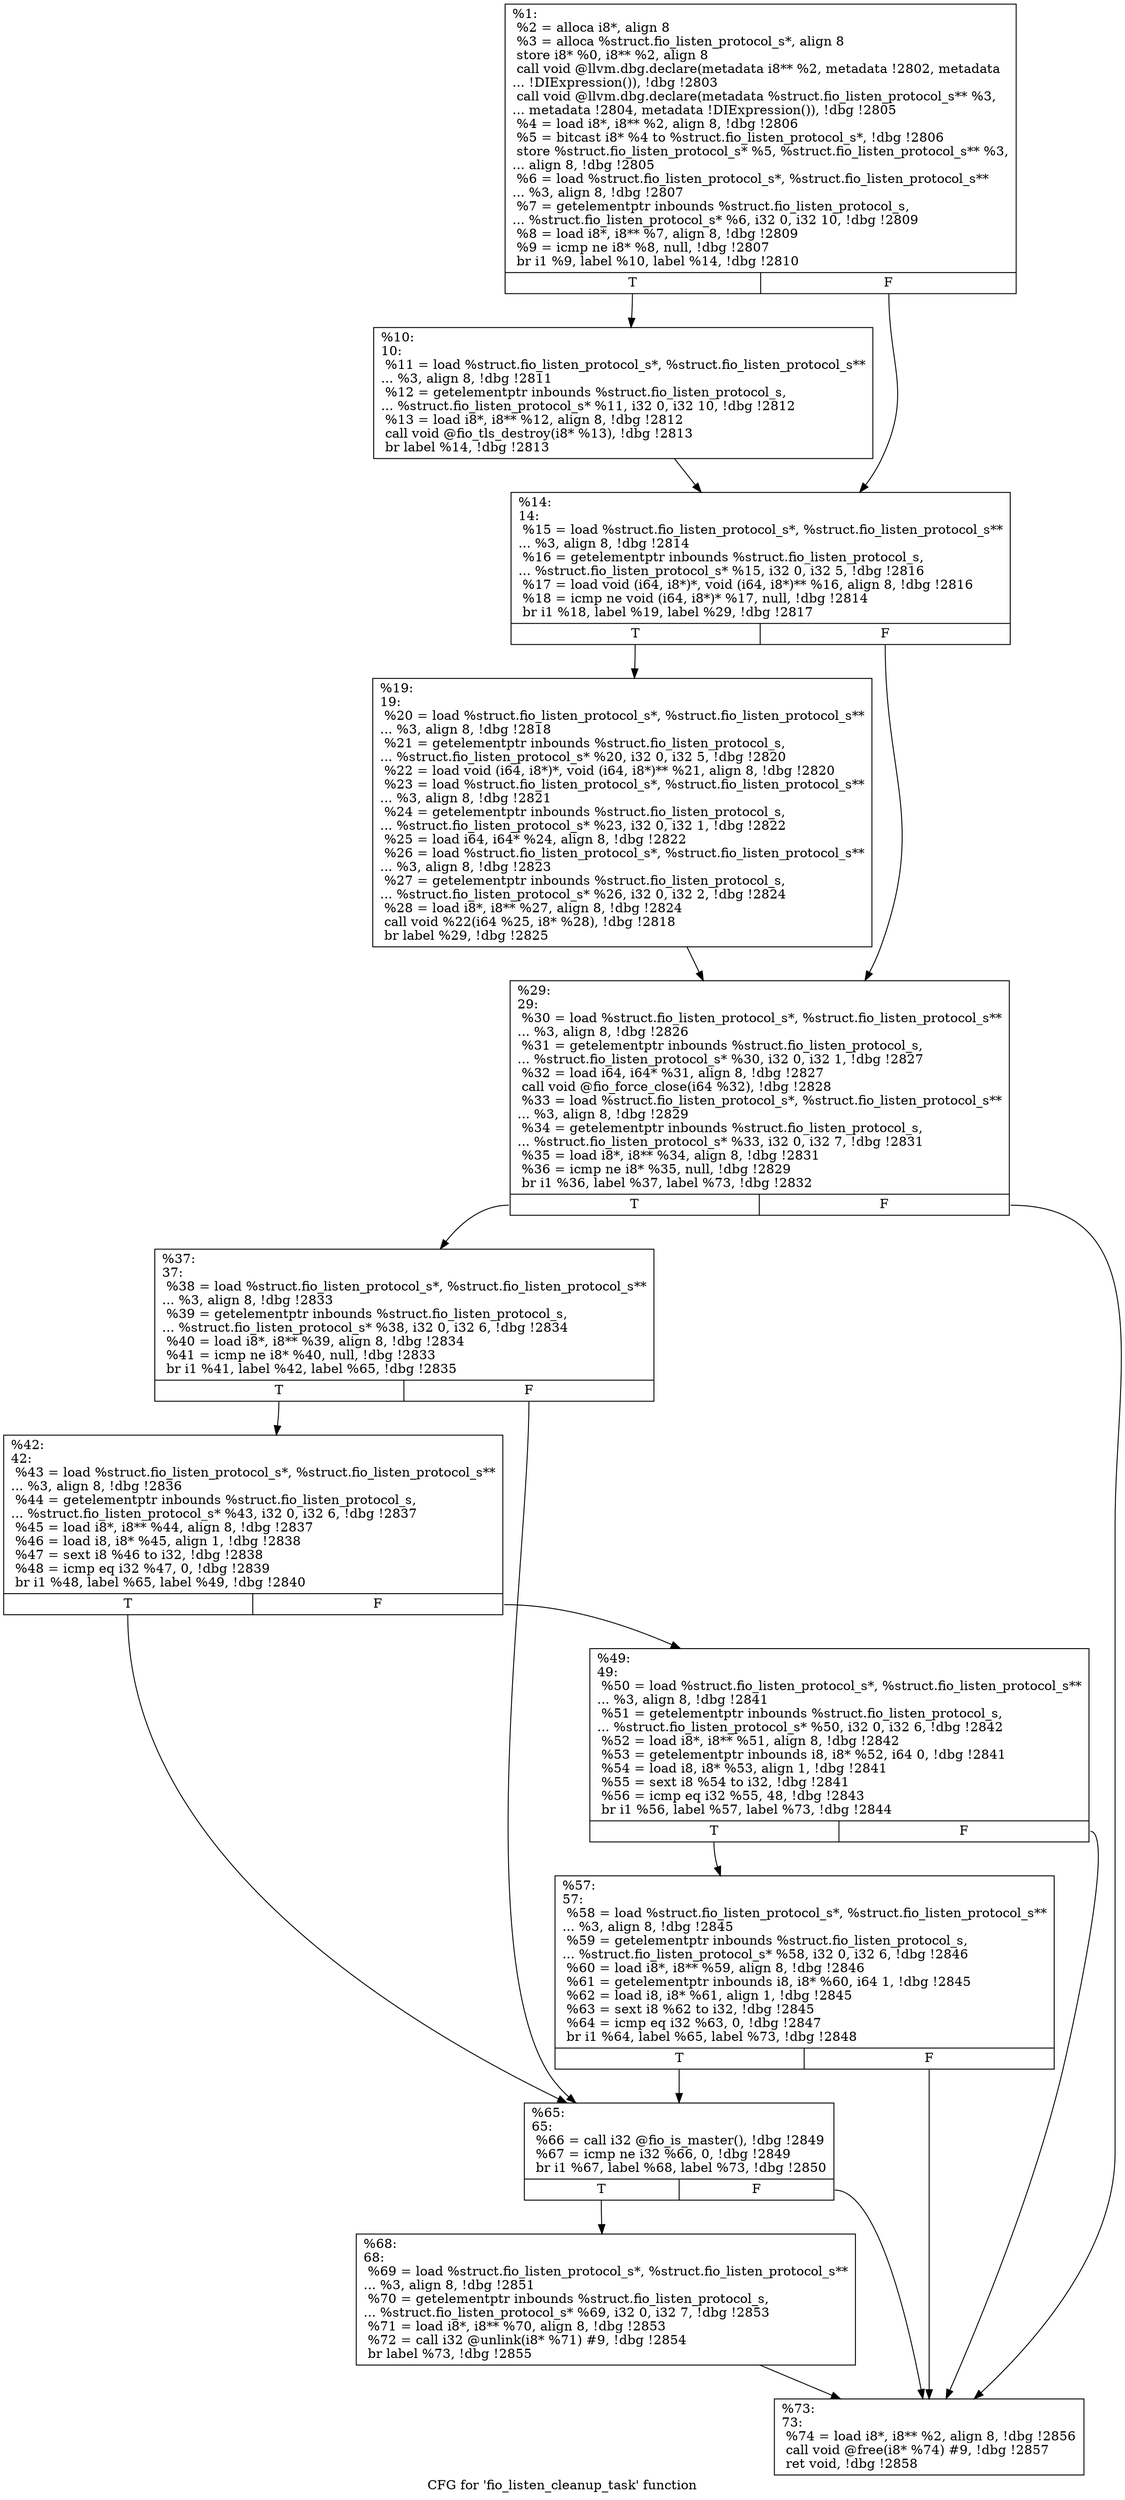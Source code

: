 digraph "CFG for 'fio_listen_cleanup_task' function" {
	label="CFG for 'fio_listen_cleanup_task' function";

	Node0x5568517c0010 [shape=record,label="{%1:\l  %2 = alloca i8*, align 8\l  %3 = alloca %struct.fio_listen_protocol_s*, align 8\l  store i8* %0, i8** %2, align 8\l  call void @llvm.dbg.declare(metadata i8** %2, metadata !2802, metadata\l... !DIExpression()), !dbg !2803\l  call void @llvm.dbg.declare(metadata %struct.fio_listen_protocol_s** %3,\l... metadata !2804, metadata !DIExpression()), !dbg !2805\l  %4 = load i8*, i8** %2, align 8, !dbg !2806\l  %5 = bitcast i8* %4 to %struct.fio_listen_protocol_s*, !dbg !2806\l  store %struct.fio_listen_protocol_s* %5, %struct.fio_listen_protocol_s** %3,\l... align 8, !dbg !2805\l  %6 = load %struct.fio_listen_protocol_s*, %struct.fio_listen_protocol_s**\l... %3, align 8, !dbg !2807\l  %7 = getelementptr inbounds %struct.fio_listen_protocol_s,\l... %struct.fio_listen_protocol_s* %6, i32 0, i32 10, !dbg !2809\l  %8 = load i8*, i8** %7, align 8, !dbg !2809\l  %9 = icmp ne i8* %8, null, !dbg !2807\l  br i1 %9, label %10, label %14, !dbg !2810\l|{<s0>T|<s1>F}}"];
	Node0x5568517c0010:s0 -> Node0x5568517c1fc0;
	Node0x5568517c0010:s1 -> Node0x5568517c2010;
	Node0x5568517c1fc0 [shape=record,label="{%10:\l10:                                               \l  %11 = load %struct.fio_listen_protocol_s*, %struct.fio_listen_protocol_s**\l... %3, align 8, !dbg !2811\l  %12 = getelementptr inbounds %struct.fio_listen_protocol_s,\l... %struct.fio_listen_protocol_s* %11, i32 0, i32 10, !dbg !2812\l  %13 = load i8*, i8** %12, align 8, !dbg !2812\l  call void @fio_tls_destroy(i8* %13), !dbg !2813\l  br label %14, !dbg !2813\l}"];
	Node0x5568517c1fc0 -> Node0x5568517c2010;
	Node0x5568517c2010 [shape=record,label="{%14:\l14:                                               \l  %15 = load %struct.fio_listen_protocol_s*, %struct.fio_listen_protocol_s**\l... %3, align 8, !dbg !2814\l  %16 = getelementptr inbounds %struct.fio_listen_protocol_s,\l... %struct.fio_listen_protocol_s* %15, i32 0, i32 5, !dbg !2816\l  %17 = load void (i64, i8*)*, void (i64, i8*)** %16, align 8, !dbg !2816\l  %18 = icmp ne void (i64, i8*)* %17, null, !dbg !2814\l  br i1 %18, label %19, label %29, !dbg !2817\l|{<s0>T|<s1>F}}"];
	Node0x5568517c2010:s0 -> Node0x5568517c2060;
	Node0x5568517c2010:s1 -> Node0x5568517c20b0;
	Node0x5568517c2060 [shape=record,label="{%19:\l19:                                               \l  %20 = load %struct.fio_listen_protocol_s*, %struct.fio_listen_protocol_s**\l... %3, align 8, !dbg !2818\l  %21 = getelementptr inbounds %struct.fio_listen_protocol_s,\l... %struct.fio_listen_protocol_s* %20, i32 0, i32 5, !dbg !2820\l  %22 = load void (i64, i8*)*, void (i64, i8*)** %21, align 8, !dbg !2820\l  %23 = load %struct.fio_listen_protocol_s*, %struct.fio_listen_protocol_s**\l... %3, align 8, !dbg !2821\l  %24 = getelementptr inbounds %struct.fio_listen_protocol_s,\l... %struct.fio_listen_protocol_s* %23, i32 0, i32 1, !dbg !2822\l  %25 = load i64, i64* %24, align 8, !dbg !2822\l  %26 = load %struct.fio_listen_protocol_s*, %struct.fio_listen_protocol_s**\l... %3, align 8, !dbg !2823\l  %27 = getelementptr inbounds %struct.fio_listen_protocol_s,\l... %struct.fio_listen_protocol_s* %26, i32 0, i32 2, !dbg !2824\l  %28 = load i8*, i8** %27, align 8, !dbg !2824\l  call void %22(i64 %25, i8* %28), !dbg !2818\l  br label %29, !dbg !2825\l}"];
	Node0x5568517c2060 -> Node0x5568517c20b0;
	Node0x5568517c20b0 [shape=record,label="{%29:\l29:                                               \l  %30 = load %struct.fio_listen_protocol_s*, %struct.fio_listen_protocol_s**\l... %3, align 8, !dbg !2826\l  %31 = getelementptr inbounds %struct.fio_listen_protocol_s,\l... %struct.fio_listen_protocol_s* %30, i32 0, i32 1, !dbg !2827\l  %32 = load i64, i64* %31, align 8, !dbg !2827\l  call void @fio_force_close(i64 %32), !dbg !2828\l  %33 = load %struct.fio_listen_protocol_s*, %struct.fio_listen_protocol_s**\l... %3, align 8, !dbg !2829\l  %34 = getelementptr inbounds %struct.fio_listen_protocol_s,\l... %struct.fio_listen_protocol_s* %33, i32 0, i32 7, !dbg !2831\l  %35 = load i8*, i8** %34, align 8, !dbg !2831\l  %36 = icmp ne i8* %35, null, !dbg !2829\l  br i1 %36, label %37, label %73, !dbg !2832\l|{<s0>T|<s1>F}}"];
	Node0x5568517c20b0:s0 -> Node0x5568517c2100;
	Node0x5568517c20b0:s1 -> Node0x5568517c22e0;
	Node0x5568517c2100 [shape=record,label="{%37:\l37:                                               \l  %38 = load %struct.fio_listen_protocol_s*, %struct.fio_listen_protocol_s**\l... %3, align 8, !dbg !2833\l  %39 = getelementptr inbounds %struct.fio_listen_protocol_s,\l... %struct.fio_listen_protocol_s* %38, i32 0, i32 6, !dbg !2834\l  %40 = load i8*, i8** %39, align 8, !dbg !2834\l  %41 = icmp ne i8* %40, null, !dbg !2833\l  br i1 %41, label %42, label %65, !dbg !2835\l|{<s0>T|<s1>F}}"];
	Node0x5568517c2100:s0 -> Node0x5568517c2150;
	Node0x5568517c2100:s1 -> Node0x5568517c2240;
	Node0x5568517c2150 [shape=record,label="{%42:\l42:                                               \l  %43 = load %struct.fio_listen_protocol_s*, %struct.fio_listen_protocol_s**\l... %3, align 8, !dbg !2836\l  %44 = getelementptr inbounds %struct.fio_listen_protocol_s,\l... %struct.fio_listen_protocol_s* %43, i32 0, i32 6, !dbg !2837\l  %45 = load i8*, i8** %44, align 8, !dbg !2837\l  %46 = load i8, i8* %45, align 1, !dbg !2838\l  %47 = sext i8 %46 to i32, !dbg !2838\l  %48 = icmp eq i32 %47, 0, !dbg !2839\l  br i1 %48, label %65, label %49, !dbg !2840\l|{<s0>T|<s1>F}}"];
	Node0x5568517c2150:s0 -> Node0x5568517c2240;
	Node0x5568517c2150:s1 -> Node0x5568517c21a0;
	Node0x5568517c21a0 [shape=record,label="{%49:\l49:                                               \l  %50 = load %struct.fio_listen_protocol_s*, %struct.fio_listen_protocol_s**\l... %3, align 8, !dbg !2841\l  %51 = getelementptr inbounds %struct.fio_listen_protocol_s,\l... %struct.fio_listen_protocol_s* %50, i32 0, i32 6, !dbg !2842\l  %52 = load i8*, i8** %51, align 8, !dbg !2842\l  %53 = getelementptr inbounds i8, i8* %52, i64 0, !dbg !2841\l  %54 = load i8, i8* %53, align 1, !dbg !2841\l  %55 = sext i8 %54 to i32, !dbg !2841\l  %56 = icmp eq i32 %55, 48, !dbg !2843\l  br i1 %56, label %57, label %73, !dbg !2844\l|{<s0>T|<s1>F}}"];
	Node0x5568517c21a0:s0 -> Node0x5568517c21f0;
	Node0x5568517c21a0:s1 -> Node0x5568517c22e0;
	Node0x5568517c21f0 [shape=record,label="{%57:\l57:                                               \l  %58 = load %struct.fio_listen_protocol_s*, %struct.fio_listen_protocol_s**\l... %3, align 8, !dbg !2845\l  %59 = getelementptr inbounds %struct.fio_listen_protocol_s,\l... %struct.fio_listen_protocol_s* %58, i32 0, i32 6, !dbg !2846\l  %60 = load i8*, i8** %59, align 8, !dbg !2846\l  %61 = getelementptr inbounds i8, i8* %60, i64 1, !dbg !2845\l  %62 = load i8, i8* %61, align 1, !dbg !2845\l  %63 = sext i8 %62 to i32, !dbg !2845\l  %64 = icmp eq i32 %63, 0, !dbg !2847\l  br i1 %64, label %65, label %73, !dbg !2848\l|{<s0>T|<s1>F}}"];
	Node0x5568517c21f0:s0 -> Node0x5568517c2240;
	Node0x5568517c21f0:s1 -> Node0x5568517c22e0;
	Node0x5568517c2240 [shape=record,label="{%65:\l65:                                               \l  %66 = call i32 @fio_is_master(), !dbg !2849\l  %67 = icmp ne i32 %66, 0, !dbg !2849\l  br i1 %67, label %68, label %73, !dbg !2850\l|{<s0>T|<s1>F}}"];
	Node0x5568517c2240:s0 -> Node0x5568517c2290;
	Node0x5568517c2240:s1 -> Node0x5568517c22e0;
	Node0x5568517c2290 [shape=record,label="{%68:\l68:                                               \l  %69 = load %struct.fio_listen_protocol_s*, %struct.fio_listen_protocol_s**\l... %3, align 8, !dbg !2851\l  %70 = getelementptr inbounds %struct.fio_listen_protocol_s,\l... %struct.fio_listen_protocol_s* %69, i32 0, i32 7, !dbg !2853\l  %71 = load i8*, i8** %70, align 8, !dbg !2853\l  %72 = call i32 @unlink(i8* %71) #9, !dbg !2854\l  br label %73, !dbg !2855\l}"];
	Node0x5568517c2290 -> Node0x5568517c22e0;
	Node0x5568517c22e0 [shape=record,label="{%73:\l73:                                               \l  %74 = load i8*, i8** %2, align 8, !dbg !2856\l  call void @free(i8* %74) #9, !dbg !2857\l  ret void, !dbg !2858\l}"];
}
